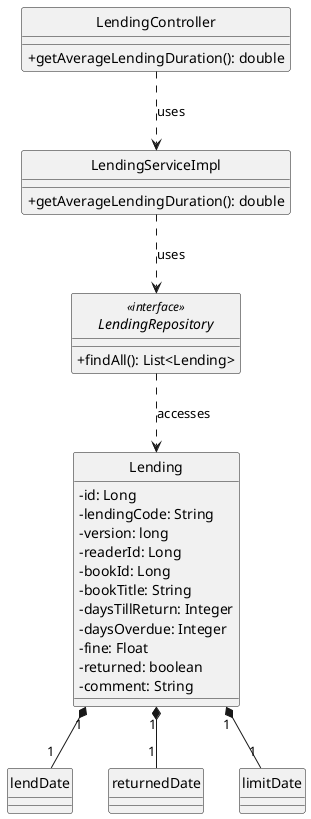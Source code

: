 @startuml
'https://plantuml.com/class-diagram

hide circle
skinparam classAttributeIconSize 0

class Lending {
    - id: Long
    - lendingCode: String
    - version: long
    - readerId: Long
    - bookId: Long
    - bookTitle: String
    - daysTillReturn: Integer
    - daysOverdue: Integer
    - fine: Float
    - returned: boolean
    - comment: String
}

class LendingController {
    + getAverageLendingDuration(): double
}

class LendingServiceImpl {
    + getAverageLendingDuration(): double
}

interface LendingRepository <<interface>> {
    + findAll(): List<Lending>
}

LendingController ..> LendingServiceImpl : uses
LendingServiceImpl ..> LendingRepository : uses
LendingRepository ..> Lending : accesses

Lending "1" *-- "1" lendDate
Lending "1" *-- "1" returnedDate
Lending "1" *-- "1" limitDate

@enduml
